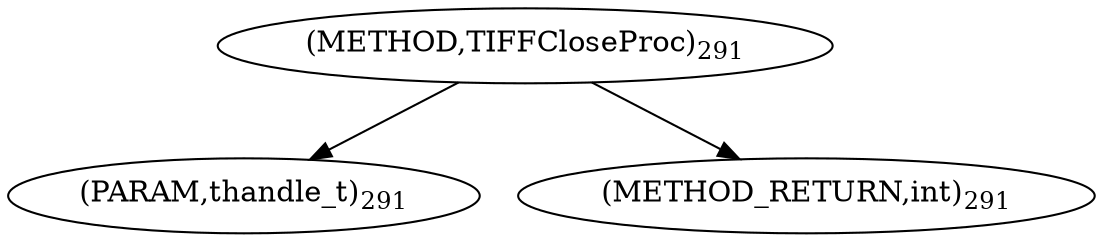 digraph "TIFFCloseProc" {  
"8320" [label = <(METHOD,TIFFCloseProc)<SUB>291</SUB>> ]
"8321" [label = <(PARAM,thandle_t)<SUB>291</SUB>> ]
"8322" [label = <(METHOD_RETURN,int)<SUB>291</SUB>> ]
  "8320" -> "8321" 
  "8320" -> "8322" 
}
